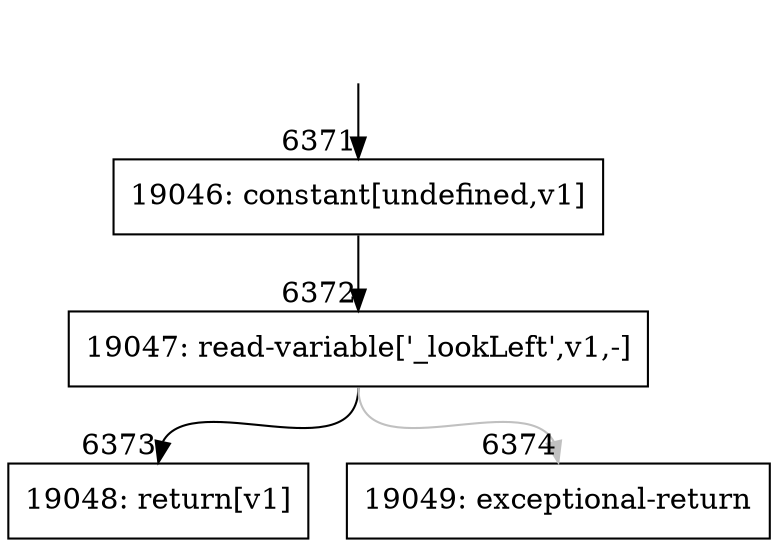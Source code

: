 digraph {
rankdir="TD"
BB_entry443[shape=none,label=""];
BB_entry443 -> BB6371 [tailport=s, headport=n, headlabel="    6371"]
BB6371 [shape=record label="{19046: constant[undefined,v1]}" ] 
BB6371 -> BB6372 [tailport=s, headport=n, headlabel="      6372"]
BB6372 [shape=record label="{19047: read-variable['_lookLeft',v1,-]}" ] 
BB6372 -> BB6373 [tailport=s, headport=n, headlabel="      6373"]
BB6372 -> BB6374 [tailport=s, headport=n, color=gray, headlabel="      6374"]
BB6373 [shape=record label="{19048: return[v1]}" ] 
BB6374 [shape=record label="{19049: exceptional-return}" ] 
//#$~ 9117
}
